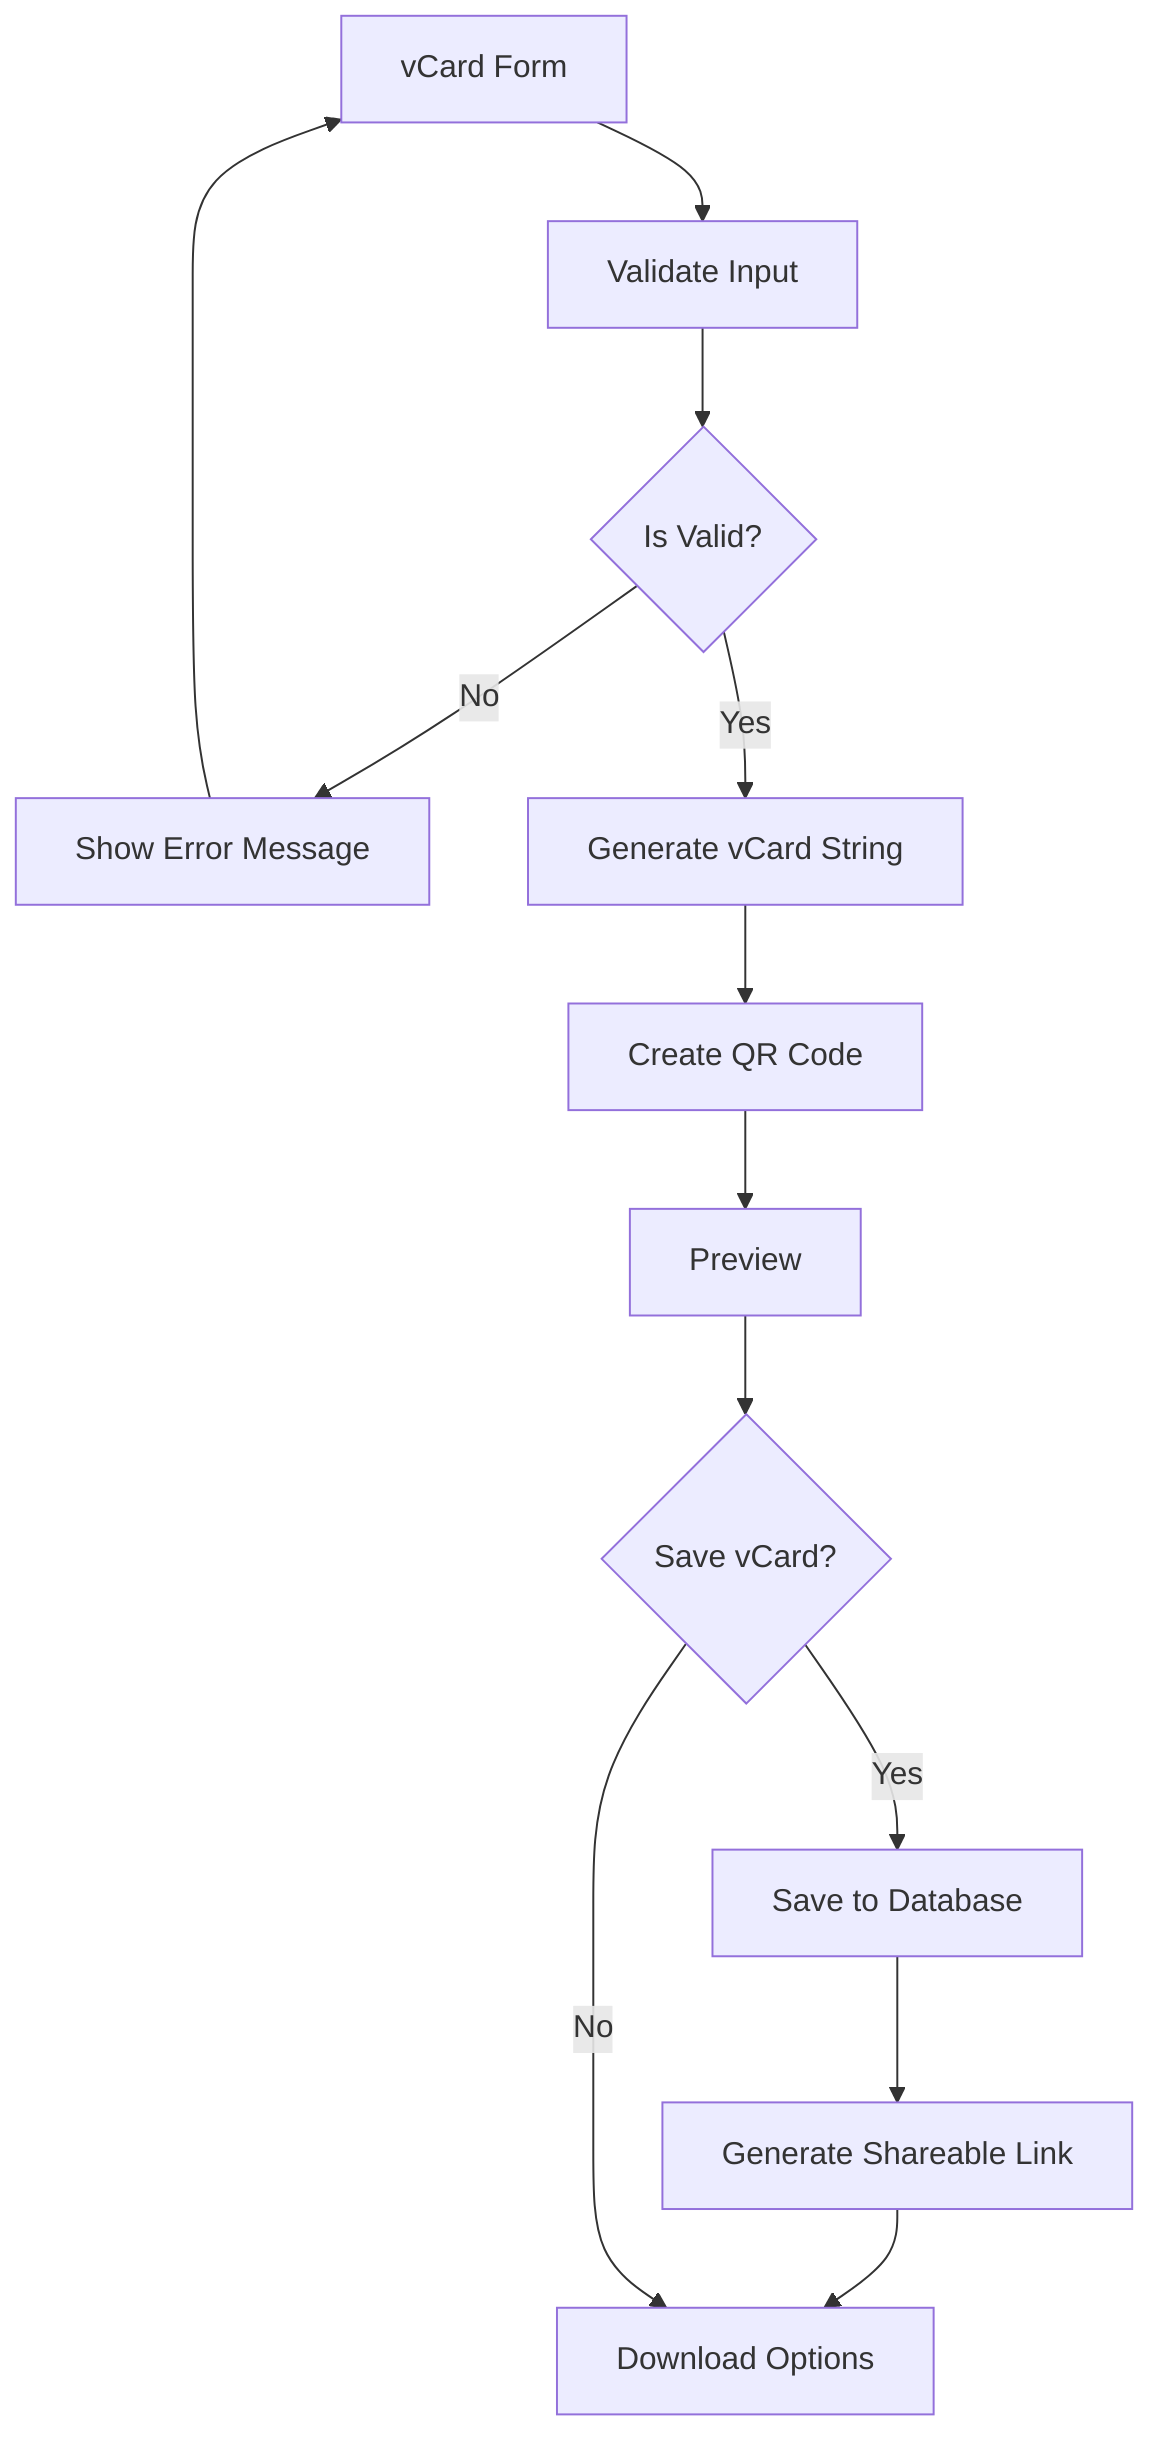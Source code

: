 flowchart TD
    A[vCard Form] --> B[Validate Input]
    B --> C{Is Valid?}
    C -->|No| D[Show Error Message]
    D --> A
    
    C -->|Yes| E[Generate vCard String]
    E --> F[Create QR Code]
    F --> G[Preview]
    G --> H{Save vCard?}
    
    H -->|Yes| I[Save to Database]
    I --> J[Generate Shareable Link]
    J --> K[Download Options]
    
    H -->|No| K